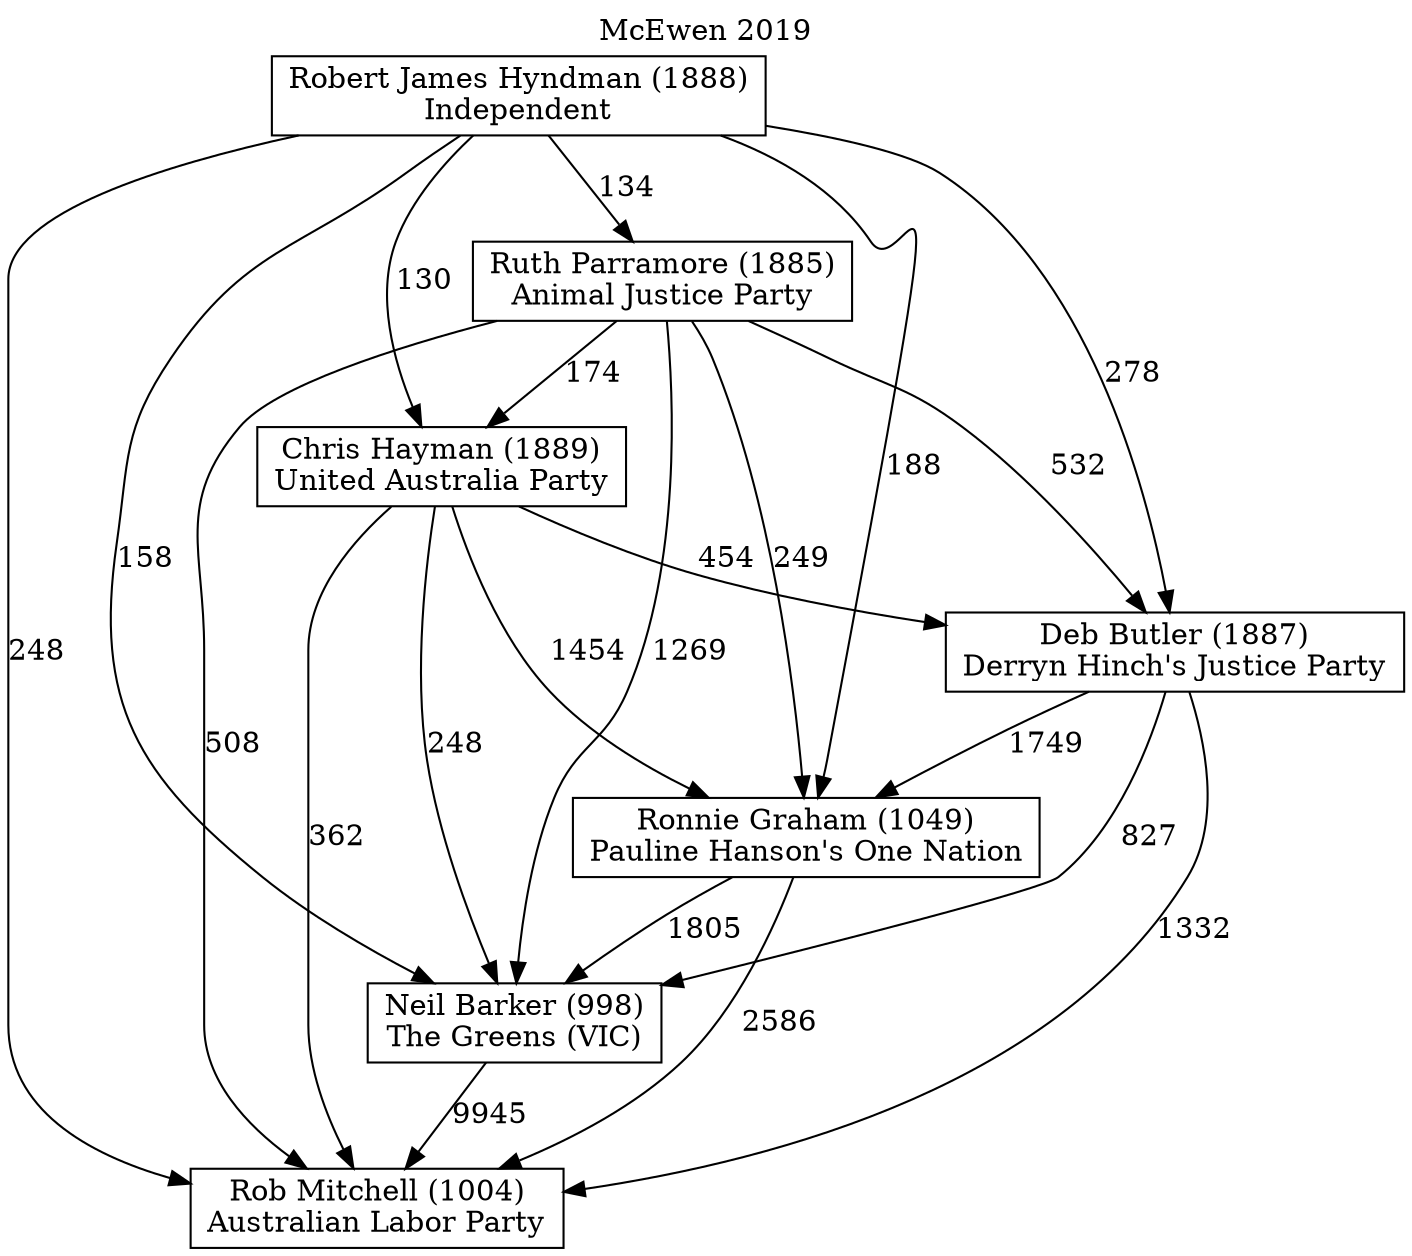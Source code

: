 // House preference flow
digraph "Rob Mitchell (1004)_McEwen_2019" {
	graph [label="McEwen 2019" labelloc=t mclimit=10]
	node [shape=box]
	"Rob Mitchell (1004)" [label="Rob Mitchell (1004)
Australian Labor Party"]
	"Neil Barker (998)" [label="Neil Barker (998)
The Greens (VIC)"]
	"Ronnie Graham (1049)" [label="Ronnie Graham (1049)
Pauline Hanson's One Nation"]
	"Deb Butler (1887)" [label="Deb Butler (1887)
Derryn Hinch's Justice Party"]
	"Chris Hayman (1889)" [label="Chris Hayman (1889)
United Australia Party"]
	"Ruth Parramore (1885)" [label="Ruth Parramore (1885)
Animal Justice Party"]
	"Robert James Hyndman (1888)" [label="Robert James Hyndman (1888)
Independent"]
	"Neil Barker (998)" -> "Rob Mitchell (1004)" [label=9945]
	"Ronnie Graham (1049)" -> "Neil Barker (998)" [label=1805]
	"Deb Butler (1887)" -> "Ronnie Graham (1049)" [label=1749]
	"Chris Hayman (1889)" -> "Deb Butler (1887)" [label=454]
	"Ruth Parramore (1885)" -> "Chris Hayman (1889)" [label=174]
	"Robert James Hyndman (1888)" -> "Ruth Parramore (1885)" [label=134]
	"Ronnie Graham (1049)" -> "Rob Mitchell (1004)" [label=2586]
	"Deb Butler (1887)" -> "Rob Mitchell (1004)" [label=1332]
	"Chris Hayman (1889)" -> "Rob Mitchell (1004)" [label=362]
	"Ruth Parramore (1885)" -> "Rob Mitchell (1004)" [label=508]
	"Robert James Hyndman (1888)" -> "Rob Mitchell (1004)" [label=248]
	"Robert James Hyndman (1888)" -> "Chris Hayman (1889)" [label=130]
	"Ruth Parramore (1885)" -> "Deb Butler (1887)" [label=532]
	"Robert James Hyndman (1888)" -> "Deb Butler (1887)" [label=278]
	"Chris Hayman (1889)" -> "Ronnie Graham (1049)" [label=1454]
	"Ruth Parramore (1885)" -> "Ronnie Graham (1049)" [label=249]
	"Robert James Hyndman (1888)" -> "Ronnie Graham (1049)" [label=188]
	"Deb Butler (1887)" -> "Neil Barker (998)" [label=827]
	"Chris Hayman (1889)" -> "Neil Barker (998)" [label=248]
	"Ruth Parramore (1885)" -> "Neil Barker (998)" [label=1269]
	"Robert James Hyndman (1888)" -> "Neil Barker (998)" [label=158]
}
